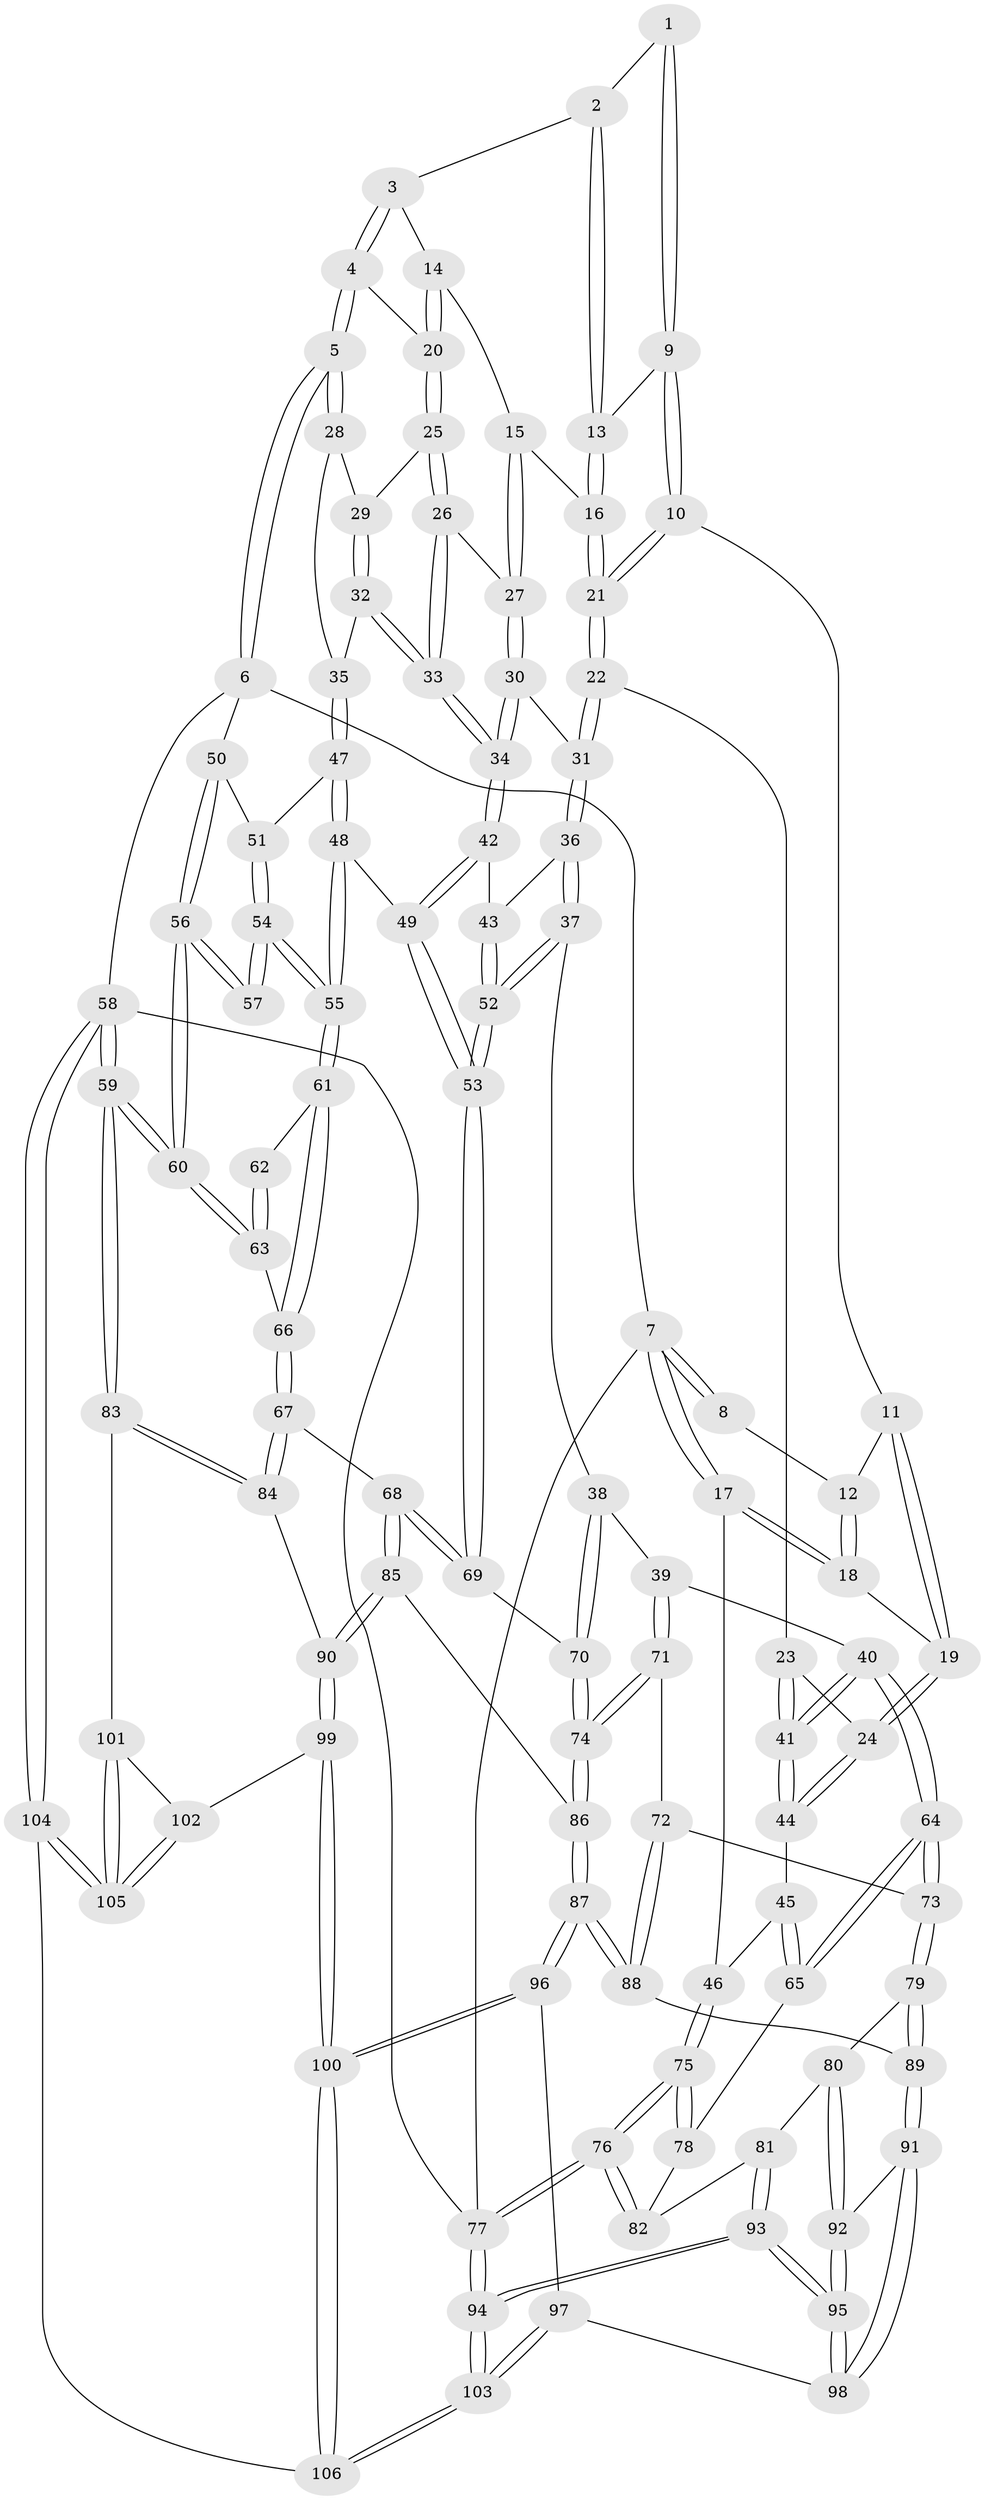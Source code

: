 // coarse degree distribution, {3: 0.46511627906976744, 5: 0.09302325581395349, 4: 0.32558139534883723, 2: 0.11627906976744186}
// Generated by graph-tools (version 1.1) at 2025/54/03/04/25 22:54:34]
// undirected, 106 vertices, 262 edges
graph export_dot {
  node [color=gray90,style=filled];
  1 [pos="+0.2792808858279893+0"];
  2 [pos="+0.47804728621634196+0"];
  3 [pos="+0.6070612061227508+0"];
  4 [pos="+0.8730270608662876+0"];
  5 [pos="+1+0"];
  6 [pos="+1+0"];
  7 [pos="+0+0"];
  8 [pos="+0.2701121263181436+0"];
  9 [pos="+0.34557865217942585+0.07275089861394057"];
  10 [pos="+0.34095611931007624+0.09951210490511145"];
  11 [pos="+0.2662343247381332+0.06328800276187065"];
  12 [pos="+0.24147429111012084+0"];
  13 [pos="+0.4575596360564262+0.026795100378739025"];
  14 [pos="+0.5723988160920206+0.06167271511665753"];
  15 [pos="+0.4784745689265871+0.13657161588228903"];
  16 [pos="+0.472802658605327+0.1356711053820164"];
  17 [pos="+0+0.020388448801985464"];
  18 [pos="+0.12564578805769927+0.18894808636378108"];
  19 [pos="+0.17620684389434363+0.2285974307954732"];
  20 [pos="+0.6530993792688788+0.14571722323432812"];
  21 [pos="+0.36343417771292336+0.2099372991086564"];
  22 [pos="+0.3632102929834507+0.2102962909470496"];
  23 [pos="+0.3061063156504698+0.23920531304106846"];
  24 [pos="+0.18256077322118996+0.2355982155866882"];
  25 [pos="+0.6519989193068887+0.15298339116980939"];
  26 [pos="+0.6426735537406882+0.16540204206121975"];
  27 [pos="+0.5623694933066491+0.18155490498545984"];
  28 [pos="+0.9548365778640119+0.053932859229142295"];
  29 [pos="+0.750684056450601+0.17730813203853338"];
  30 [pos="+0.5472169003042459+0.26956911047467724"];
  31 [pos="+0.47820163027995266+0.30787977390775273"];
  32 [pos="+0.7679469787656431+0.2976157589212503"];
  33 [pos="+0.6835020128031319+0.31139669440123113"];
  34 [pos="+0.6593541312323251+0.3370341111127297"];
  35 [pos="+0.8169500538007854+0.30814053295926863"];
  36 [pos="+0.4800097692143163+0.32294003458623816"];
  37 [pos="+0.45269098407943+0.45017631096462607"];
  38 [pos="+0.4419272882832103+0.45294396344881094"];
  39 [pos="+0.4047335343006007+0.4580544193340449"];
  40 [pos="+0.3644208792250803+0.4469842950103054"];
  41 [pos="+0.3637530013680188+0.44603768024657087"];
  42 [pos="+0.6579362431628041+0.3414281879893799"];
  43 [pos="+0.596440545478354+0.3696764314788055"];
  44 [pos="+0.1445851949425904+0.38450956803645936"];
  45 [pos="+0.1409292355111656+0.3905638607073328"];
  46 [pos="+0+0.3748472504806103"];
  47 [pos="+0.8412083824839393+0.3437505912491495"];
  48 [pos="+0.7689535581981564+0.47089869887968017"];
  49 [pos="+0.6824156213846984+0.43339338023388013"];
  50 [pos="+1+0"];
  51 [pos="+0.9071973656892479+0.3705121785343208"];
  52 [pos="+0.5078929095090245+0.4709103333390181"];
  53 [pos="+0.5824881161966565+0.5466705962578317"];
  54 [pos="+0.9398322586026424+0.41422201903691147"];
  55 [pos="+0.7806833328242705+0.4974436164322448"];
  56 [pos="+1+0.5625986725993938"];
  57 [pos="+0.9456499262103102+0.41995702406737967"];
  58 [pos="+1+1"];
  59 [pos="+1+0.8015512061710431"];
  60 [pos="+1+0.5855468761896465"];
  61 [pos="+0.7911299012820908+0.5392982360329114"];
  62 [pos="+0.8721414756304545+0.4928895369094833"];
  63 [pos="+0.9557726516279345+0.5652224169489132"];
  64 [pos="+0.2253851979616498+0.5760963566913565"];
  65 [pos="+0.1395159856906396+0.5147166741100332"];
  66 [pos="+0.791134472168729+0.5619196728942221"];
  67 [pos="+0.7594908506126922+0.6196314683866961"];
  68 [pos="+0.5933703973463357+0.5759965904418386"];
  69 [pos="+0.5868601269503292+0.5662799067106937"];
  70 [pos="+0.45581995840694794+0.6149154652473664"];
  71 [pos="+0.3889113929247569+0.6119765227879662"];
  72 [pos="+0.3553185918722263+0.623948302636248"];
  73 [pos="+0.22803757459029572+0.5833440354768356"];
  74 [pos="+0.43397767015649596+0.6302760658485255"];
  75 [pos="+0+0.5496495688300316"];
  76 [pos="+0+0.6971710255698989"];
  77 [pos="+0+1"];
  78 [pos="+0.10657583066439938+0.5304608200163781"];
  79 [pos="+0.21322998439216967+0.6706959916162533"];
  80 [pos="+0.09452355548389475+0.7195470519504116"];
  81 [pos="+0.08096866601373295+0.7171513119168789"];
  82 [pos="+0.056841263077286874+0.7030659464690164"];
  83 [pos="+0.956091640945597+0.7878639225456455"];
  84 [pos="+0.7845324197103959+0.7060641816033041"];
  85 [pos="+0.5624526872260224+0.7165226042621023"];
  86 [pos="+0.46957835735254533+0.7457221401958217"];
  87 [pos="+0.44019422480249076+0.7799360247725848"];
  88 [pos="+0.349886369340321+0.7256186626549692"];
  89 [pos="+0.2528574882622369+0.7404178200876761"];
  90 [pos="+0.66481461031717+0.7997181631740967"];
  91 [pos="+0.24747890554600782+0.772074631409844"];
  92 [pos="+0.14977980766141077+0.8170109838817515"];
  93 [pos="+0.009118174575004386+1"];
  94 [pos="+0+1"];
  95 [pos="+0.11610224285782841+0.9080967534064667"];
  96 [pos="+0.428378179925946+0.8786959858776768"];
  97 [pos="+0.2989305314383719+0.8778350722388366"];
  98 [pos="+0.29595737578250303+0.87575877453903"];
  99 [pos="+0.6571245591029248+0.8609376574824802"];
  100 [pos="+0.4786822764320028+0.9479885359330931"];
  101 [pos="+0.8626575858642895+0.8632102986800891"];
  102 [pos="+0.7063178712451496+0.9136352649355899"];
  103 [pos="+0.1727383352651222+1"];
  104 [pos="+0.7800955442463808+1"];
  105 [pos="+0.7672514798751143+1"];
  106 [pos="+0.47300062341656546+1"];
  1 -- 2;
  1 -- 9;
  1 -- 9;
  2 -- 3;
  2 -- 13;
  2 -- 13;
  3 -- 4;
  3 -- 4;
  3 -- 14;
  4 -- 5;
  4 -- 5;
  4 -- 20;
  5 -- 6;
  5 -- 6;
  5 -- 28;
  5 -- 28;
  6 -- 7;
  6 -- 50;
  6 -- 58;
  7 -- 8;
  7 -- 8;
  7 -- 17;
  7 -- 17;
  7 -- 77;
  8 -- 12;
  9 -- 10;
  9 -- 10;
  9 -- 13;
  10 -- 11;
  10 -- 21;
  10 -- 21;
  11 -- 12;
  11 -- 19;
  11 -- 19;
  12 -- 18;
  12 -- 18;
  13 -- 16;
  13 -- 16;
  14 -- 15;
  14 -- 20;
  14 -- 20;
  15 -- 16;
  15 -- 27;
  15 -- 27;
  16 -- 21;
  16 -- 21;
  17 -- 18;
  17 -- 18;
  17 -- 46;
  18 -- 19;
  19 -- 24;
  19 -- 24;
  20 -- 25;
  20 -- 25;
  21 -- 22;
  21 -- 22;
  22 -- 23;
  22 -- 31;
  22 -- 31;
  23 -- 24;
  23 -- 41;
  23 -- 41;
  24 -- 44;
  24 -- 44;
  25 -- 26;
  25 -- 26;
  25 -- 29;
  26 -- 27;
  26 -- 33;
  26 -- 33;
  27 -- 30;
  27 -- 30;
  28 -- 29;
  28 -- 35;
  29 -- 32;
  29 -- 32;
  30 -- 31;
  30 -- 34;
  30 -- 34;
  31 -- 36;
  31 -- 36;
  32 -- 33;
  32 -- 33;
  32 -- 35;
  33 -- 34;
  33 -- 34;
  34 -- 42;
  34 -- 42;
  35 -- 47;
  35 -- 47;
  36 -- 37;
  36 -- 37;
  36 -- 43;
  37 -- 38;
  37 -- 52;
  37 -- 52;
  38 -- 39;
  38 -- 70;
  38 -- 70;
  39 -- 40;
  39 -- 71;
  39 -- 71;
  40 -- 41;
  40 -- 41;
  40 -- 64;
  40 -- 64;
  41 -- 44;
  41 -- 44;
  42 -- 43;
  42 -- 49;
  42 -- 49;
  43 -- 52;
  43 -- 52;
  44 -- 45;
  45 -- 46;
  45 -- 65;
  45 -- 65;
  46 -- 75;
  46 -- 75;
  47 -- 48;
  47 -- 48;
  47 -- 51;
  48 -- 49;
  48 -- 55;
  48 -- 55;
  49 -- 53;
  49 -- 53;
  50 -- 51;
  50 -- 56;
  50 -- 56;
  51 -- 54;
  51 -- 54;
  52 -- 53;
  52 -- 53;
  53 -- 69;
  53 -- 69;
  54 -- 55;
  54 -- 55;
  54 -- 57;
  54 -- 57;
  55 -- 61;
  55 -- 61;
  56 -- 57;
  56 -- 57;
  56 -- 60;
  56 -- 60;
  58 -- 59;
  58 -- 59;
  58 -- 104;
  58 -- 104;
  58 -- 77;
  59 -- 60;
  59 -- 60;
  59 -- 83;
  59 -- 83;
  60 -- 63;
  60 -- 63;
  61 -- 62;
  61 -- 66;
  61 -- 66;
  62 -- 63;
  62 -- 63;
  63 -- 66;
  64 -- 65;
  64 -- 65;
  64 -- 73;
  64 -- 73;
  65 -- 78;
  66 -- 67;
  66 -- 67;
  67 -- 68;
  67 -- 84;
  67 -- 84;
  68 -- 69;
  68 -- 69;
  68 -- 85;
  68 -- 85;
  69 -- 70;
  70 -- 74;
  70 -- 74;
  71 -- 72;
  71 -- 74;
  71 -- 74;
  72 -- 73;
  72 -- 88;
  72 -- 88;
  73 -- 79;
  73 -- 79;
  74 -- 86;
  74 -- 86;
  75 -- 76;
  75 -- 76;
  75 -- 78;
  75 -- 78;
  76 -- 77;
  76 -- 77;
  76 -- 82;
  76 -- 82;
  77 -- 94;
  77 -- 94;
  78 -- 82;
  79 -- 80;
  79 -- 89;
  79 -- 89;
  80 -- 81;
  80 -- 92;
  80 -- 92;
  81 -- 82;
  81 -- 93;
  81 -- 93;
  83 -- 84;
  83 -- 84;
  83 -- 101;
  84 -- 90;
  85 -- 86;
  85 -- 90;
  85 -- 90;
  86 -- 87;
  86 -- 87;
  87 -- 88;
  87 -- 88;
  87 -- 96;
  87 -- 96;
  88 -- 89;
  89 -- 91;
  89 -- 91;
  90 -- 99;
  90 -- 99;
  91 -- 92;
  91 -- 98;
  91 -- 98;
  92 -- 95;
  92 -- 95;
  93 -- 94;
  93 -- 94;
  93 -- 95;
  93 -- 95;
  94 -- 103;
  94 -- 103;
  95 -- 98;
  95 -- 98;
  96 -- 97;
  96 -- 100;
  96 -- 100;
  97 -- 98;
  97 -- 103;
  97 -- 103;
  99 -- 100;
  99 -- 100;
  99 -- 102;
  100 -- 106;
  100 -- 106;
  101 -- 102;
  101 -- 105;
  101 -- 105;
  102 -- 105;
  102 -- 105;
  103 -- 106;
  103 -- 106;
  104 -- 105;
  104 -- 105;
  104 -- 106;
}

